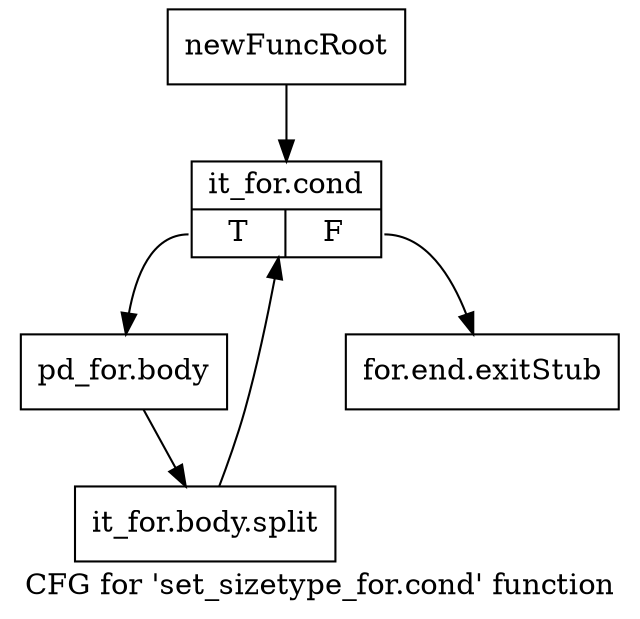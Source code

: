 digraph "CFG for 'set_sizetype_for.cond' function" {
	label="CFG for 'set_sizetype_for.cond' function";

	Node0xc4616e0 [shape=record,label="{newFuncRoot}"];
	Node0xc4616e0 -> Node0xc461780;
	Node0xc461730 [shape=record,label="{for.end.exitStub}"];
	Node0xc461780 [shape=record,label="{it_for.cond|{<s0>T|<s1>F}}"];
	Node0xc461780:s0 -> Node0xc461bd0;
	Node0xc461780:s1 -> Node0xc461730;
	Node0xc461bd0 [shape=record,label="{pd_for.body}"];
	Node0xc461bd0 -> Node0xfd92a00;
	Node0xfd92a00 [shape=record,label="{it_for.body.split}"];
	Node0xfd92a00 -> Node0xc461780;
}
